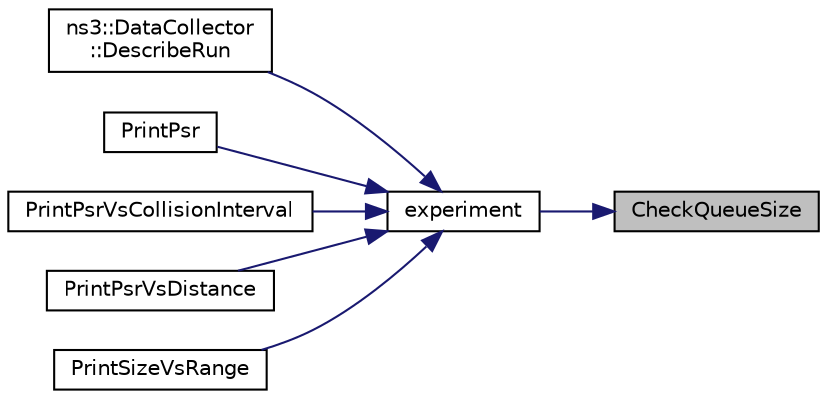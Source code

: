 digraph "CheckQueueSize"
{
 // LATEX_PDF_SIZE
  edge [fontname="Helvetica",fontsize="10",labelfontname="Helvetica",labelfontsize="10"];
  node [fontname="Helvetica",fontsize="10",shape=record];
  rankdir="RL";
  Node1 [label="CheckQueueSize",height=0.2,width=0.4,color="black", fillcolor="grey75", style="filled", fontcolor="black",tooltip=" "];
  Node1 -> Node2 [dir="back",color="midnightblue",fontsize="10",style="solid",fontname="Helvetica"];
  Node2 [label="experiment",height=0.2,width=0.4,color="black", fillcolor="white", style="filled",URL="$cobalt-vs-codel_8cc.html#a6397b590e75a0f7841fcfa02a2ea7611",tooltip=" "];
  Node2 -> Node3 [dir="back",color="midnightblue",fontsize="10",style="solid",fontname="Helvetica"];
  Node3 [label="ns3::DataCollector\l::DescribeRun",height=0.2,width=0.4,color="black", fillcolor="white", style="filled",URL="$classns3_1_1_data_collector.html#acbe01ba4bbd08201837d89f4d9f70c8d",tooltip="Provide specific parameters to the DataCollector."];
  Node2 -> Node4 [dir="back",color="midnightblue",fontsize="10",style="solid",fontname="Helvetica"];
  Node4 [label="PrintPsr",height=0.2,width=0.4,color="black", fillcolor="white", style="filled",URL="$wifi-phy-test_8cc.html#a42c1d9e27262bb5d89d810ed801256a4",tooltip=" "];
  Node2 -> Node5 [dir="back",color="midnightblue",fontsize="10",style="solid",fontname="Helvetica"];
  Node5 [label="PrintPsrVsCollisionInterval",height=0.2,width=0.4,color="black", fillcolor="white", style="filled",URL="$wifi-phy-test_8cc.html#aab44d6a0275b5772fc749d381feea8ab",tooltip=" "];
  Node2 -> Node6 [dir="back",color="midnightblue",fontsize="10",style="solid",fontname="Helvetica"];
  Node6 [label="PrintPsrVsDistance",height=0.2,width=0.4,color="black", fillcolor="white", style="filled",URL="$wifi-phy-test_8cc.html#abd961820fb9558c644885450fb13fb6d",tooltip=" "];
  Node2 -> Node7 [dir="back",color="midnightblue",fontsize="10",style="solid",fontname="Helvetica"];
  Node7 [label="PrintSizeVsRange",height=0.2,width=0.4,color="black", fillcolor="white", style="filled",URL="$wifi-phy-test_8cc.html#ad67fa807e9515a1be5f27713480d1687",tooltip=" "];
}
